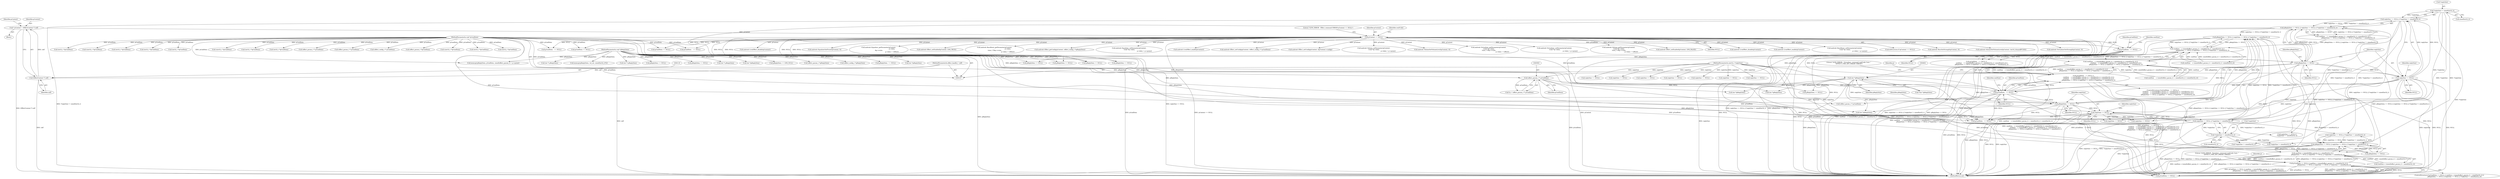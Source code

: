 digraph "0_Android_9e29523b9537983b4c4b205ff868d0b3bca0383b@API" {
"1000651" [label="(Call,pReplyData == NULL || replySize == NULL || *replySize != sizeof(int32_t))"];
"1000652" [label="(Call,pReplyData == NULL)"];
"1000600" [label="(Call,(int *)pReplyData)"];
"1000561" [label="(Call,pReplyData == NULL)"];
"1000113" [label="(MethodParameterIn,void *pReplyData)"];
"1000546" [label="(Call,pCmdData   == NULL)"];
"1000111" [label="(MethodParameterIn,void *pCmdData)"];
"1000151" [label="(Call,pContext == NULL)"];
"1000116" [label="(Call,* pContext = (EffectContext *) self)"];
"1000118" [label="(Call,(EffectContext *) self)"];
"1000108" [label="(MethodParameterIn,effect_handle_t  self)"];
"1000626" [label="(Call,pCmdData   == NULL)"];
"1000582" [label="(Call,(effect_param_t *) pCmdData)"];
"1000565" [label="(Call,replySize == NULL)"];
"1000112" [label="(MethodParameterIn,uint32_t *replySize)"];
"1000560" [label="(Call,pReplyData == NULL || replySize == NULL || *replySize != sizeof(int32_t))"];
"1000564" [label="(Call,replySize == NULL || *replySize != sizeof(int32_t))"];
"1000568" [label="(Call,*replySize != sizeof(int32_t))"];
"1000655" [label="(Call,replySize == NULL || *replySize != sizeof(int32_t))"];
"1000656" [label="(Call,replySize == NULL)"];
"1000659" [label="(Call,*replySize != sizeof(int32_t))"];
"1000640" [label="(Call,cmdSize    < (sizeof(effect_param_t) + sizeof(int32_t) +sizeof(int16_t)) ||\n                        pReplyData == NULL || replySize == NULL || *replySize != sizeof(int32_t))"];
"1000629" [label="(Call,cmdSize    > (sizeof(effect_param_t) + sizeof(int32_t) +sizeof(int32_t)) ||\n                        cmdSize    < (sizeof(effect_param_t) + sizeof(int32_t) +sizeof(int16_t)) ||\n                        pReplyData == NULL || replySize == NULL || *replySize != sizeof(int32_t))"];
"1000625" [label="(Call,pCmdData   == NULL ||\n                        cmdSize    > (sizeof(effect_param_t) + sizeof(int32_t) +sizeof(int32_t)) ||\n                        cmdSize    < (sizeof(effect_param_t) + sizeof(int32_t) +sizeof(int16_t)) ||\n                        pReplyData == NULL || replySize == NULL || *replySize != sizeof(int32_t))"];
"1000720" [label="(Call,cmdSize < (sizeof(effect_param_t) + sizeof(int32_t)) ||\n                        pReplyData == NULL || replySize == NULL || *replySize != sizeof(int32_t))"];
"1000716" [label="(Call,pCmdData == NULL || cmdSize < (sizeof(effect_param_t) + sizeof(int32_t)) ||\n                        pReplyData == NULL || replySize == NULL || *replySize != sizeof(int32_t))"];
"1000728" [label="(Call,pReplyData == NULL || replySize == NULL || *replySize != sizeof(int32_t))"];
"1000561" [label="(Call,pReplyData == NULL)"];
"1000960" [label="(Call,(int32_t *)pCmdData)"];
"1000108" [label="(MethodParameterIn,effect_handle_t  self)"];
"1000797" [label="(Call,replySize == NULL)"];
"1000365" [label="(Call,replySize == NULL)"];
"1000189" [label="(Call,(int *) pReplyData)"];
"1001079" [label="(Call,android::LvmEffect_enable(pContext))"];
"1000274" [label="(Call,android::Effect_setConfig(pContext, (effect_config_t *) pCmdData))"];
"1000715" [label="(ControlStructure,if (pCmdData == NULL || cmdSize < (sizeof(effect_param_t) + sizeof(int32_t)) ||\n                        pReplyData == NULL || replySize == NULL || *replySize != sizeof(int32_t)))"];
"1000117" [label="(Identifier,pContext)"];
"1000308" [label="(Call,android::Effect_setConfig(pContext, &pContext->config))"];
"1000822" [label="(Call,android::Volume_setParameter(pContext,\n (void *)p->data,\n                                                                 p->data + p->psize))"];
"1000672" [label="(Identifier,p)"];
"1000235" [label="(Call,android::VolumeSetVolumeLevel(pContext, 0))"];
"1000114" [label="(Block,)"];
"1000547" [label="(Identifier,pCmdData)"];
"1000120" [label="(Identifier,self)"];
"1000917" [label="(Call,(uint32_t *)pCmdData)"];
"1000661" [label="(Identifier,replySize)"];
"1000551" [label="(Identifier,cmdSize)"];
"1000451" [label="(Call,android::Virtualizer_getParameter(pContext,\n (void *)p->data,\n (size_t *)&p->vsize,\n                                                              p->data + voffset))"];
"1000628" [label="(Identifier,NULL)"];
"1000800" [label="(Call,*replySize != sizeof(int32_t))"];
"1000582" [label="(Call,(effect_param_t *) pCmdData)"];
"1000694" [label="(Call,android::Virtualizer_setParameter(pContext,\n (void *)p->data,\n                                                                       p->data + p->psize))"];
"1000943" [label="(Call,(int32_t *)pCmdData)"];
"1000977" [label="(Call,(int32_t *)pCmdData)"];
"1000819" [label="(Call,(int *)pReplyData)"];
"1000691" [label="(Call,(int *)pReplyData)"];
"1000568" [label="(Call,*replySize != sizeof(int32_t))"];
"1000383" [label="(Call,memcpy(pReplyData, pCmdData, sizeof(effect_param_t) + p->psize))"];
"1000505" [label="(Call,android::Volume_getParameter(pContext,\n (void *)p->data,\n (size_t *)&p->vsize,\n                                                         p->data + voffset))"];
"1000895" [label="(Call,android::Effect_setEnabled(pContext, LVM_FALSE))"];
"1000161" [label="(Identifier,cmdCode)"];
"1001027" [label="(Call,(int32_t *)pCmdData)"];
"1001204" [label="(Call,memcpy(pReplyData, vol_ret, sizeof(int32_t)*2))"];
"1000271" [label="(Call,(int *) pReplyData)"];
"1000749" [label="(Identifier,p)"];
"1000658" [label="(Identifier,NULL)"];
"1000793" [label="(Call,pReplyData == NULL)"];
"1000153" [label="(Identifier,NULL)"];
"1000846" [label="(Call,replySize == NULL)"];
"1001047" [label="(Call,android::LvmEffect_disable(pContext))"];
"1000361" [label="(Call,pReplyData == NULL)"];
"1000116" [label="(Call,* pContext = (EffectContext *) self)"];
"1001130" [label="(Call,pReplyData == NULL)"];
"1000736" [label="(Call,*replySize != sizeof(int32_t))"];
"1000625" [label="(Call,pCmdData   == NULL ||\n                        cmdSize    > (sizeof(effect_param_t) + sizeof(int32_t) +sizeof(int32_t)) ||\n                        cmdSize    < (sizeof(effect_param_t) + sizeof(int32_t) +sizeof(int16_t)) ||\n                        pReplyData == NULL || replySize == NULL || *replySize != sizeof(int32_t))"];
"1000125" [label="(Identifier,pContext)"];
"1000666" [label="(Literal,\"\tLVM_ERROR : Virtualizer_command cmdCode Case: \"\n \"EFFECT_CMD_SET_PARAM: ERROR\")"];
"1000232" [label="(Call,(int *) pReplyData)"];
"1000630" [label="(Call,cmdSize    > (sizeof(effect_param_t) + sizeof(int32_t) +sizeof(int32_t)))"];
"1000995" [label="(Call,android::LvmEffect_enable(pContext))"];
"1000565" [label="(Call,replySize == NULL)"];
"1000569" [label="(Call,*replySize)"];
"1000640" [label="(Call,cmdSize    < (sizeof(effect_param_t) + sizeof(int32_t) +sizeof(int16_t)) ||\n                        pReplyData == NULL || replySize == NULL || *replySize != sizeof(int32_t))"];
"1000603" [label="(Call,android::BassBoost_setParameter(pContext,\n (void *)p->data,\n                                                                    p->data + p->psize))"];
"1000118" [label="(Call,(EffectContext *) self)"];
"1000716" [label="(Call,pCmdData == NULL || cmdSize < (sizeof(effect_param_t) + sizeof(int32_t)) ||\n                        pReplyData == NULL || replySize == NULL || *replySize != sizeof(int32_t))"];
"1001271" [label="(MethodReturn,int)"];
"1000255" [label="(Call,replySize == NULL)"];
"1000150" [label="(ControlStructure,if (pContext == NULL))"];
"1000112" [label="(MethodParameterIn,uint32_t *replySize)"];
"1000200" [label="(Call,android::BassSetStrength(pContext, 0))"];
"1000904" [label="(Call,pCmdData   == NULL)"];
"1000546" [label="(Call,pCmdData   == NULL)"];
"1001119" [label="(Call,pCmdData == NULL)"];
"1001153" [label="(Call,(uint32_t *)pCmdData)"];
"1001044" [label="(Call,(int32_t *)pCmdData)"];
"1000733" [label="(Call,replySize == NULL)"];
"1000992" [label="(Call,(int32_t *)pCmdData)"];
"1000750" [label="(Call,(effect_param_t *) pCmdData)"];
"1000659" [label="(Call,*replySize != sizeof(int32_t))"];
"1000571" [label="(Call,sizeof(int32_t))"];
"1000580" [label="(Call,*p = (effect_param_t *) pCmdData)"];
"1000151" [label="(Call,pContext == NULL)"];
"1001211" [label="(Call,android::VolumeSetVolumeLevel(pContext, (int16_t)(maxdB*100)))"];
"1000814" [label="(Call,(effect_param_t *) pCmdData)"];
"1000631" [label="(Identifier,cmdSize)"];
"1000166" [label="(Call,pReplyData == NULL)"];
"1000599" [label="(Call,*(int *)pReplyData)"];
"1000743" [label="(Literal,\"\tLVM_ERROR : Equalizer_command cmdCode Case: \"\n \"EFFECT_CMD_SET_PARAM: ERROR\")"];
"1000564" [label="(Call,replySize == NULL || *replySize != sizeof(int32_t))"];
"1000570" [label="(Identifier,replySize)"];
"1000113" [label="(MethodParameterIn,void *pReplyData)"];
"1000842" [label="(Call,pReplyData == NULL)"];
"1000276" [label="(Call,(effect_config_t *) pCmdData)"];
"1000629" [label="(Call,cmdSize    > (sizeof(effect_param_t) + sizeof(int32_t) +sizeof(int32_t)) ||\n                        cmdSize    < (sizeof(effect_param_t) + sizeof(int32_t) +sizeof(int16_t)) ||\n                        pReplyData == NULL || replySize == NULL || *replySize != sizeof(int32_t))"];
"1000320" [label="(Call,(effect_param_t *)pCmdData)"];
"1000548" [label="(Identifier,NULL)"];
"1000156" [label="(Literal,\"\tLVM_ERROR : Effect_command ERROR pContext == NULL\")"];
"1000876" [label="(Call,replySize == NULL)"];
"1000627" [label="(Identifier,pCmdData)"];
"1001134" [label="(Call,replySize == NULL)"];
"1000626" [label="(Call,pCmdData   == NULL)"];
"1000721" [label="(Call,cmdSize < (sizeof(effect_param_t) + sizeof(int32_t)))"];
"1000656" [label="(Call,replySize == NULL)"];
"1000872" [label="(Call,pReplyData == NULL)"];
"1000210" [label="(Call,android::VirtualizerSetStrength(pContext, 0))"];
"1001160" [label="(Call,(uint32_t *)pCmdData)"];
"1000673" [label="(Call,(effect_param_t *) pCmdData)"];
"1001061" [label="(Call,(int32_t *)pCmdData)"];
"1000660" [label="(Call,*replySize)"];
"1000862" [label="(Call,(int *)pReplyData)"];
"1000717" [label="(Call,pCmdData == NULL)"];
"1000584" [label="(Identifier,pCmdData)"];
"1000720" [label="(Call,cmdSize < (sizeof(effect_param_t) + sizeof(int32_t)) ||\n                        pReplyData == NULL || replySize == NULL || *replySize != sizeof(int32_t))"];
"1001076" [label="(Call,(int32_t *)pCmdData)"];
"1000624" [label="(ControlStructure,if (pCmdData   == NULL ||\n                        cmdSize    > (sizeof(effect_param_t) + sizeof(int32_t) +sizeof(int32_t)) ||\n                        cmdSize    < (sizeof(effect_param_t) + sizeof(int32_t) +sizeof(int16_t)) ||\n                        pReplyData == NULL || replySize == NULL || *replySize != sizeof(int32_t)))"];
"1000549" [label="(Call,cmdSize    != (sizeof(effect_param_t) + sizeof(int32_t) +sizeof(int16_t)) ||\n                        pReplyData == NULL || replySize == NULL || *replySize != sizeof(int32_t))"];
"1000963" [label="(Call,android::LvmEffect_disable(pContext))"];
"1000729" [label="(Call,pReplyData == NULL)"];
"1000781" [label="(Call,pCmdData   == NULL)"];
"1000343" [label="(Call,pCmdData == NULL)"];
"1000641" [label="(Call,cmdSize    < (sizeof(effect_param_t) + sizeof(int32_t) +sizeof(int16_t)))"];
"1000111" [label="(MethodParameterIn,void *pCmdData)"];
"1000283" [label="(Call,pReplyData == NULL)"];
"1000563" [label="(Identifier,NULL)"];
"1001112" [label="(Call,pReplyData == LVM_NULL)"];
"1000394" [label="(Call,(effect_param_t *)pReplyData)"];
"1000220" [label="(Call,android::EqualizerSetPreset(pContext, 0))"];
"1000600" [label="(Call,(int *)pReplyData)"];
"1000652" [label="(Call,pReplyData == NULL)"];
"1000655" [label="(Call,replySize == NULL || *replySize != sizeof(int32_t))"];
"1000170" [label="(Call,replySize == NULL)"];
"1000796" [label="(Call,replySize == NULL ||\n *replySize != sizeof(int32_t))"];
"1000654" [label="(Identifier,NULL)"];
"1000303" [label="(Call,(effect_config_t *)pReplyData)"];
"1000602" [label="(Identifier,pReplyData)"];
"1000242" [label="(Call,pCmdData    == NULL)"];
"1000545" [label="(Call,pCmdData   == NULL ||\n                        cmdSize    != (sizeof(effect_param_t) + sizeof(int32_t) +sizeof(int16_t)) ||\n                        pReplyData == NULL || replySize == NULL || *replySize != sizeof(int32_t))"];
"1000251" [label="(Call,pReplyData  == NULL)"];
"1000560" [label="(Call,pReplyData == NULL || replySize == NULL || *replySize != sizeof(int32_t))"];
"1000657" [label="(Identifier,replySize)"];
"1000651" [label="(Call,pReplyData == NULL || replySize == NULL || *replySize != sizeof(int32_t))"];
"1000480" [label="(Call,android::Equalizer_getParameter(pContext,\n                                                            p->data,\n &p->vsize,\n                                                            p->data + voffset))"];
"1000662" [label="(Call,sizeof(int32_t))"];
"1000865" [label="(Call,android::Effect_setEnabled(pContext, LVM_TRUE))"];
"1000424" [label="(Call,android::BassBoost_getParameter(pContext,\n                                                            p->data,\n (size_t *)&p->vsize,\n                                                            p->data + voffset))"];
"1000152" [label="(Identifier,pContext)"];
"1000728" [label="(Call,pReplyData == NULL || replySize == NULL || *replySize != sizeof(int32_t))"];
"1000301" [label="(Call,android::Effect_getConfig(pContext, (effect_config_t *)pReplyData))"];
"1000562" [label="(Identifier,pReplyData)"];
"1000566" [label="(Identifier,replySize)"];
"1000287" [label="(Call,replySize == NULL)"];
"1000732" [label="(Call,replySize == NULL || *replySize != sizeof(int32_t))"];
"1000567" [label="(Identifier,NULL)"];
"1000653" [label="(Identifier,pReplyData)"];
"1000758" [label="(Call,android::Equalizer_setParameter(pContext,\n (void *)p->data,\n                                                                     p->data + p->psize))"];
"1000755" [label="(Call,(int *)pReplyData)"];
"1000892" [label="(Call,(int *)pReplyData)"];
"1000651" -> "1000640"  [label="AST: "];
"1000651" -> "1000652"  [label="CFG: "];
"1000651" -> "1000655"  [label="CFG: "];
"1000652" -> "1000651"  [label="AST: "];
"1000655" -> "1000651"  [label="AST: "];
"1000640" -> "1000651"  [label="CFG: "];
"1000651" -> "1001271"  [label="DDG: replySize == NULL || *replySize != sizeof(int32_t)"];
"1000651" -> "1001271"  [label="DDG: pReplyData == NULL"];
"1000651" -> "1000640"  [label="DDG: pReplyData == NULL"];
"1000651" -> "1000640"  [label="DDG: replySize == NULL || *replySize != sizeof(int32_t)"];
"1000652" -> "1000651"  [label="DDG: pReplyData"];
"1000652" -> "1000651"  [label="DDG: NULL"];
"1000560" -> "1000651"  [label="DDG: replySize == NULL || *replySize != sizeof(int32_t)"];
"1000655" -> "1000651"  [label="DDG: replySize == NULL"];
"1000655" -> "1000651"  [label="DDG: *replySize != sizeof(int32_t)"];
"1000651" -> "1000728"  [label="DDG: replySize == NULL || *replySize != sizeof(int32_t)"];
"1000652" -> "1000654"  [label="CFG: "];
"1000653" -> "1000652"  [label="AST: "];
"1000654" -> "1000652"  [label="AST: "];
"1000657" -> "1000652"  [label="CFG: "];
"1000652" -> "1001271"  [label="DDG: pReplyData"];
"1000652" -> "1001271"  [label="DDG: NULL"];
"1000600" -> "1000652"  [label="DDG: pReplyData"];
"1000113" -> "1000652"  [label="DDG: pReplyData"];
"1000626" -> "1000652"  [label="DDG: NULL"];
"1000652" -> "1000656"  [label="DDG: NULL"];
"1000652" -> "1000691"  [label="DDG: pReplyData"];
"1000652" -> "1000717"  [label="DDG: NULL"];
"1000652" -> "1000781"  [label="DDG: NULL"];
"1000600" -> "1000599"  [label="AST: "];
"1000600" -> "1000602"  [label="CFG: "];
"1000601" -> "1000600"  [label="AST: "];
"1000602" -> "1000600"  [label="AST: "];
"1000599" -> "1000600"  [label="CFG: "];
"1000600" -> "1001271"  [label="DDG: pReplyData"];
"1000561" -> "1000600"  [label="DDG: pReplyData"];
"1000113" -> "1000600"  [label="DDG: pReplyData"];
"1000600" -> "1000691"  [label="DDG: pReplyData"];
"1000600" -> "1000729"  [label="DDG: pReplyData"];
"1000600" -> "1000755"  [label="DDG: pReplyData"];
"1000600" -> "1000793"  [label="DDG: pReplyData"];
"1000600" -> "1000819"  [label="DDG: pReplyData"];
"1000561" -> "1000560"  [label="AST: "];
"1000561" -> "1000563"  [label="CFG: "];
"1000562" -> "1000561"  [label="AST: "];
"1000563" -> "1000561"  [label="AST: "];
"1000566" -> "1000561"  [label="CFG: "];
"1000560" -> "1000561"  [label="CFG: "];
"1000561" -> "1001271"  [label="DDG: NULL"];
"1000561" -> "1001271"  [label="DDG: pReplyData"];
"1000561" -> "1000560"  [label="DDG: pReplyData"];
"1000561" -> "1000560"  [label="DDG: NULL"];
"1000113" -> "1000561"  [label="DDG: pReplyData"];
"1000546" -> "1000561"  [label="DDG: NULL"];
"1000561" -> "1000565"  [label="DDG: NULL"];
"1000561" -> "1000626"  [label="DDG: NULL"];
"1000561" -> "1000717"  [label="DDG: NULL"];
"1000561" -> "1000781"  [label="DDG: NULL"];
"1000113" -> "1000107"  [label="AST: "];
"1000113" -> "1001271"  [label="DDG: pReplyData"];
"1000113" -> "1000166"  [label="DDG: pReplyData"];
"1000113" -> "1000189"  [label="DDG: pReplyData"];
"1000113" -> "1000232"  [label="DDG: pReplyData"];
"1000113" -> "1000251"  [label="DDG: pReplyData"];
"1000113" -> "1000271"  [label="DDG: pReplyData"];
"1000113" -> "1000283"  [label="DDG: pReplyData"];
"1000113" -> "1000303"  [label="DDG: pReplyData"];
"1000113" -> "1000361"  [label="DDG: pReplyData"];
"1000113" -> "1000383"  [label="DDG: pReplyData"];
"1000113" -> "1000394"  [label="DDG: pReplyData"];
"1000113" -> "1000691"  [label="DDG: pReplyData"];
"1000113" -> "1000729"  [label="DDG: pReplyData"];
"1000113" -> "1000755"  [label="DDG: pReplyData"];
"1000113" -> "1000793"  [label="DDG: pReplyData"];
"1000113" -> "1000819"  [label="DDG: pReplyData"];
"1000113" -> "1000842"  [label="DDG: pReplyData"];
"1000113" -> "1000862"  [label="DDG: pReplyData"];
"1000113" -> "1000872"  [label="DDG: pReplyData"];
"1000113" -> "1000892"  [label="DDG: pReplyData"];
"1000113" -> "1001112"  [label="DDG: pReplyData"];
"1000113" -> "1001130"  [label="DDG: pReplyData"];
"1000113" -> "1001204"  [label="DDG: pReplyData"];
"1000546" -> "1000545"  [label="AST: "];
"1000546" -> "1000548"  [label="CFG: "];
"1000547" -> "1000546"  [label="AST: "];
"1000548" -> "1000546"  [label="AST: "];
"1000551" -> "1000546"  [label="CFG: "];
"1000545" -> "1000546"  [label="CFG: "];
"1000546" -> "1001271"  [label="DDG: NULL"];
"1000546" -> "1001271"  [label="DDG: pCmdData"];
"1000546" -> "1000545"  [label="DDG: pCmdData"];
"1000546" -> "1000545"  [label="DDG: NULL"];
"1000111" -> "1000546"  [label="DDG: pCmdData"];
"1000151" -> "1000546"  [label="DDG: NULL"];
"1000546" -> "1000582"  [label="DDG: pCmdData"];
"1000546" -> "1000626"  [label="DDG: NULL"];
"1000546" -> "1000717"  [label="DDG: NULL"];
"1000546" -> "1000781"  [label="DDG: NULL"];
"1000111" -> "1000107"  [label="AST: "];
"1000111" -> "1001271"  [label="DDG: pCmdData"];
"1000111" -> "1000242"  [label="DDG: pCmdData"];
"1000111" -> "1000276"  [label="DDG: pCmdData"];
"1000111" -> "1000320"  [label="DDG: pCmdData"];
"1000111" -> "1000343"  [label="DDG: pCmdData"];
"1000111" -> "1000383"  [label="DDG: pCmdData"];
"1000111" -> "1000582"  [label="DDG: pCmdData"];
"1000111" -> "1000626"  [label="DDG: pCmdData"];
"1000111" -> "1000673"  [label="DDG: pCmdData"];
"1000111" -> "1000717"  [label="DDG: pCmdData"];
"1000111" -> "1000750"  [label="DDG: pCmdData"];
"1000111" -> "1000781"  [label="DDG: pCmdData"];
"1000111" -> "1000814"  [label="DDG: pCmdData"];
"1000111" -> "1000904"  [label="DDG: pCmdData"];
"1000111" -> "1000917"  [label="DDG: pCmdData"];
"1000111" -> "1000943"  [label="DDG: pCmdData"];
"1000111" -> "1000960"  [label="DDG: pCmdData"];
"1000111" -> "1000977"  [label="DDG: pCmdData"];
"1000111" -> "1000992"  [label="DDG: pCmdData"];
"1000111" -> "1001027"  [label="DDG: pCmdData"];
"1000111" -> "1001044"  [label="DDG: pCmdData"];
"1000111" -> "1001061"  [label="DDG: pCmdData"];
"1000111" -> "1001076"  [label="DDG: pCmdData"];
"1000111" -> "1001119"  [label="DDG: pCmdData"];
"1000111" -> "1001153"  [label="DDG: pCmdData"];
"1000111" -> "1001160"  [label="DDG: pCmdData"];
"1000151" -> "1000150"  [label="AST: "];
"1000151" -> "1000153"  [label="CFG: "];
"1000152" -> "1000151"  [label="AST: "];
"1000153" -> "1000151"  [label="AST: "];
"1000156" -> "1000151"  [label="CFG: "];
"1000161" -> "1000151"  [label="CFG: "];
"1000151" -> "1001271"  [label="DDG: pContext == NULL"];
"1000151" -> "1001271"  [label="DDG: pContext"];
"1000151" -> "1001271"  [label="DDG: NULL"];
"1000116" -> "1000151"  [label="DDG: pContext"];
"1000151" -> "1000166"  [label="DDG: NULL"];
"1000151" -> "1000200"  [label="DDG: pContext"];
"1000151" -> "1000210"  [label="DDG: pContext"];
"1000151" -> "1000220"  [label="DDG: pContext"];
"1000151" -> "1000235"  [label="DDG: pContext"];
"1000151" -> "1000242"  [label="DDG: NULL"];
"1000151" -> "1000274"  [label="DDG: pContext"];
"1000151" -> "1000283"  [label="DDG: NULL"];
"1000151" -> "1000301"  [label="DDG: pContext"];
"1000151" -> "1000308"  [label="DDG: pContext"];
"1000151" -> "1000343"  [label="DDG: NULL"];
"1000151" -> "1000424"  [label="DDG: pContext"];
"1000151" -> "1000451"  [label="DDG: pContext"];
"1000151" -> "1000480"  [label="DDG: pContext"];
"1000151" -> "1000505"  [label="DDG: pContext"];
"1000151" -> "1000603"  [label="DDG: pContext"];
"1000151" -> "1000626"  [label="DDG: NULL"];
"1000151" -> "1000694"  [label="DDG: pContext"];
"1000151" -> "1000717"  [label="DDG: NULL"];
"1000151" -> "1000758"  [label="DDG: pContext"];
"1000151" -> "1000781"  [label="DDG: NULL"];
"1000151" -> "1000822"  [label="DDG: pContext"];
"1000151" -> "1000842"  [label="DDG: NULL"];
"1000151" -> "1000865"  [label="DDG: pContext"];
"1000151" -> "1000872"  [label="DDG: NULL"];
"1000151" -> "1000895"  [label="DDG: pContext"];
"1000151" -> "1000904"  [label="DDG: NULL"];
"1000151" -> "1000963"  [label="DDG: pContext"];
"1000151" -> "1000995"  [label="DDG: pContext"];
"1000151" -> "1001047"  [label="DDG: pContext"];
"1000151" -> "1001079"  [label="DDG: pContext"];
"1000151" -> "1001119"  [label="DDG: NULL"];
"1000151" -> "1001211"  [label="DDG: pContext"];
"1000116" -> "1000114"  [label="AST: "];
"1000116" -> "1000118"  [label="CFG: "];
"1000117" -> "1000116"  [label="AST: "];
"1000118" -> "1000116"  [label="AST: "];
"1000125" -> "1000116"  [label="CFG: "];
"1000116" -> "1001271"  [label="DDG: (EffectContext *) self"];
"1000118" -> "1000116"  [label="DDG: self"];
"1000118" -> "1000120"  [label="CFG: "];
"1000119" -> "1000118"  [label="AST: "];
"1000120" -> "1000118"  [label="AST: "];
"1000118" -> "1001271"  [label="DDG: self"];
"1000108" -> "1000118"  [label="DDG: self"];
"1000108" -> "1000107"  [label="AST: "];
"1000108" -> "1001271"  [label="DDG: self"];
"1000626" -> "1000625"  [label="AST: "];
"1000626" -> "1000628"  [label="CFG: "];
"1000627" -> "1000626"  [label="AST: "];
"1000628" -> "1000626"  [label="AST: "];
"1000631" -> "1000626"  [label="CFG: "];
"1000625" -> "1000626"  [label="CFG: "];
"1000626" -> "1001271"  [label="DDG: pCmdData"];
"1000626" -> "1001271"  [label="DDG: NULL"];
"1000626" -> "1000625"  [label="DDG: pCmdData"];
"1000626" -> "1000625"  [label="DDG: NULL"];
"1000582" -> "1000626"  [label="DDG: pCmdData"];
"1000565" -> "1000626"  [label="DDG: NULL"];
"1000626" -> "1000673"  [label="DDG: pCmdData"];
"1000626" -> "1000717"  [label="DDG: NULL"];
"1000626" -> "1000781"  [label="DDG: NULL"];
"1000582" -> "1000580"  [label="AST: "];
"1000582" -> "1000584"  [label="CFG: "];
"1000583" -> "1000582"  [label="AST: "];
"1000584" -> "1000582"  [label="AST: "];
"1000580" -> "1000582"  [label="CFG: "];
"1000582" -> "1001271"  [label="DDG: pCmdData"];
"1000582" -> "1000580"  [label="DDG: pCmdData"];
"1000582" -> "1000717"  [label="DDG: pCmdData"];
"1000582" -> "1000781"  [label="DDG: pCmdData"];
"1000565" -> "1000564"  [label="AST: "];
"1000565" -> "1000567"  [label="CFG: "];
"1000566" -> "1000565"  [label="AST: "];
"1000567" -> "1000565"  [label="AST: "];
"1000570" -> "1000565"  [label="CFG: "];
"1000564" -> "1000565"  [label="CFG: "];
"1000565" -> "1001271"  [label="DDG: replySize"];
"1000565" -> "1001271"  [label="DDG: NULL"];
"1000565" -> "1000564"  [label="DDG: replySize"];
"1000565" -> "1000564"  [label="DDG: NULL"];
"1000112" -> "1000565"  [label="DDG: replySize"];
"1000565" -> "1000656"  [label="DDG: replySize"];
"1000565" -> "1000717"  [label="DDG: NULL"];
"1000565" -> "1000733"  [label="DDG: replySize"];
"1000565" -> "1000781"  [label="DDG: NULL"];
"1000565" -> "1000797"  [label="DDG: replySize"];
"1000112" -> "1000107"  [label="AST: "];
"1000112" -> "1001271"  [label="DDG: replySize"];
"1000112" -> "1000170"  [label="DDG: replySize"];
"1000112" -> "1000255"  [label="DDG: replySize"];
"1000112" -> "1000287"  [label="DDG: replySize"];
"1000112" -> "1000365"  [label="DDG: replySize"];
"1000112" -> "1000656"  [label="DDG: replySize"];
"1000112" -> "1000733"  [label="DDG: replySize"];
"1000112" -> "1000797"  [label="DDG: replySize"];
"1000112" -> "1000846"  [label="DDG: replySize"];
"1000112" -> "1000876"  [label="DDG: replySize"];
"1000112" -> "1001134"  [label="DDG: replySize"];
"1000560" -> "1000549"  [label="AST: "];
"1000560" -> "1000564"  [label="CFG: "];
"1000564" -> "1000560"  [label="AST: "];
"1000549" -> "1000560"  [label="CFG: "];
"1000560" -> "1001271"  [label="DDG: replySize == NULL || *replySize != sizeof(int32_t)"];
"1000560" -> "1001271"  [label="DDG: pReplyData == NULL"];
"1000560" -> "1000549"  [label="DDG: pReplyData == NULL"];
"1000560" -> "1000549"  [label="DDG: replySize == NULL || *replySize != sizeof(int32_t)"];
"1000564" -> "1000560"  [label="DDG: replySize == NULL"];
"1000564" -> "1000560"  [label="DDG: *replySize != sizeof(int32_t)"];
"1000560" -> "1000728"  [label="DDG: replySize == NULL || *replySize != sizeof(int32_t)"];
"1000564" -> "1000568"  [label="CFG: "];
"1000568" -> "1000564"  [label="AST: "];
"1000564" -> "1001271"  [label="DDG: *replySize != sizeof(int32_t)"];
"1000564" -> "1001271"  [label="DDG: replySize == NULL"];
"1000568" -> "1000564"  [label="DDG: *replySize"];
"1000564" -> "1000655"  [label="DDG: *replySize != sizeof(int32_t)"];
"1000564" -> "1000732"  [label="DDG: *replySize != sizeof(int32_t)"];
"1000564" -> "1000796"  [label="DDG: *replySize != sizeof(int32_t)"];
"1000568" -> "1000571"  [label="CFG: "];
"1000569" -> "1000568"  [label="AST: "];
"1000571" -> "1000568"  [label="AST: "];
"1000568" -> "1001271"  [label="DDG: *replySize"];
"1000568" -> "1000659"  [label="DDG: *replySize"];
"1000568" -> "1000736"  [label="DDG: *replySize"];
"1000568" -> "1000800"  [label="DDG: *replySize"];
"1000655" -> "1000656"  [label="CFG: "];
"1000655" -> "1000659"  [label="CFG: "];
"1000656" -> "1000655"  [label="AST: "];
"1000659" -> "1000655"  [label="AST: "];
"1000655" -> "1001271"  [label="DDG: replySize == NULL"];
"1000655" -> "1001271"  [label="DDG: *replySize != sizeof(int32_t)"];
"1000656" -> "1000655"  [label="DDG: replySize"];
"1000656" -> "1000655"  [label="DDG: NULL"];
"1000659" -> "1000655"  [label="DDG: *replySize"];
"1000655" -> "1000732"  [label="DDG: *replySize != sizeof(int32_t)"];
"1000655" -> "1000796"  [label="DDG: *replySize != sizeof(int32_t)"];
"1000656" -> "1000658"  [label="CFG: "];
"1000657" -> "1000656"  [label="AST: "];
"1000658" -> "1000656"  [label="AST: "];
"1000661" -> "1000656"  [label="CFG: "];
"1000656" -> "1001271"  [label="DDG: NULL"];
"1000656" -> "1001271"  [label="DDG: replySize"];
"1000656" -> "1000717"  [label="DDG: NULL"];
"1000656" -> "1000733"  [label="DDG: replySize"];
"1000656" -> "1000781"  [label="DDG: NULL"];
"1000656" -> "1000797"  [label="DDG: replySize"];
"1000659" -> "1000662"  [label="CFG: "];
"1000660" -> "1000659"  [label="AST: "];
"1000662" -> "1000659"  [label="AST: "];
"1000659" -> "1001271"  [label="DDG: *replySize"];
"1000659" -> "1000736"  [label="DDG: *replySize"];
"1000659" -> "1000800"  [label="DDG: *replySize"];
"1000640" -> "1000629"  [label="AST: "];
"1000640" -> "1000641"  [label="CFG: "];
"1000641" -> "1000640"  [label="AST: "];
"1000629" -> "1000640"  [label="CFG: "];
"1000640" -> "1001271"  [label="DDG: cmdSize    < (sizeof(effect_param_t) + sizeof(int32_t) +sizeof(int16_t))"];
"1000640" -> "1001271"  [label="DDG: pReplyData == NULL || replySize == NULL || *replySize != sizeof(int32_t)"];
"1000640" -> "1000629"  [label="DDG: cmdSize    < (sizeof(effect_param_t) + sizeof(int32_t) +sizeof(int16_t))"];
"1000640" -> "1000629"  [label="DDG: pReplyData == NULL || replySize == NULL || *replySize != sizeof(int32_t)"];
"1000641" -> "1000640"  [label="DDG: cmdSize"];
"1000641" -> "1000640"  [label="DDG: sizeof(effect_param_t) + sizeof(int32_t) +sizeof(int16_t)"];
"1000549" -> "1000640"  [label="DDG: pReplyData == NULL || replySize == NULL || *replySize != sizeof(int32_t)"];
"1000640" -> "1000720"  [label="DDG: pReplyData == NULL || replySize == NULL || *replySize != sizeof(int32_t)"];
"1000629" -> "1000625"  [label="AST: "];
"1000629" -> "1000630"  [label="CFG: "];
"1000630" -> "1000629"  [label="AST: "];
"1000625" -> "1000629"  [label="CFG: "];
"1000629" -> "1001271"  [label="DDG: cmdSize    > (sizeof(effect_param_t) + sizeof(int32_t) +sizeof(int32_t))"];
"1000629" -> "1001271"  [label="DDG: cmdSize    < (sizeof(effect_param_t) + sizeof(int32_t) +sizeof(int16_t)) ||\n                        pReplyData == NULL || replySize == NULL || *replySize != sizeof(int32_t)"];
"1000629" -> "1000625"  [label="DDG: cmdSize    > (sizeof(effect_param_t) + sizeof(int32_t) +sizeof(int32_t))"];
"1000629" -> "1000625"  [label="DDG: cmdSize    < (sizeof(effect_param_t) + sizeof(int32_t) +sizeof(int16_t)) ||\n                        pReplyData == NULL || replySize == NULL || *replySize != sizeof(int32_t)"];
"1000630" -> "1000629"  [label="DDG: cmdSize"];
"1000630" -> "1000629"  [label="DDG: sizeof(effect_param_t) + sizeof(int32_t) +sizeof(int32_t)"];
"1000625" -> "1000624"  [label="AST: "];
"1000666" -> "1000625"  [label="CFG: "];
"1000672" -> "1000625"  [label="CFG: "];
"1000625" -> "1001271"  [label="DDG: cmdSize    > (sizeof(effect_param_t) + sizeof(int32_t) +sizeof(int32_t)) ||\n                        cmdSize    < (sizeof(effect_param_t) + sizeof(int32_t) +sizeof(int16_t)) ||\n                        pReplyData == NULL || replySize == NULL || *replySize != sizeof(int32_t)"];
"1000625" -> "1001271"  [label="DDG: pCmdData   == NULL"];
"1000625" -> "1001271"  [label="DDG: pCmdData   == NULL ||\n                        cmdSize    > (sizeof(effect_param_t) + sizeof(int32_t) +sizeof(int32_t)) ||\n                        cmdSize    < (sizeof(effect_param_t) + sizeof(int32_t) +sizeof(int16_t)) ||\n                        pReplyData == NULL || replySize == NULL || *replySize != sizeof(int32_t)"];
"1000720" -> "1000716"  [label="AST: "];
"1000720" -> "1000721"  [label="CFG: "];
"1000720" -> "1000728"  [label="CFG: "];
"1000721" -> "1000720"  [label="AST: "];
"1000728" -> "1000720"  [label="AST: "];
"1000716" -> "1000720"  [label="CFG: "];
"1000720" -> "1001271"  [label="DDG: cmdSize < (sizeof(effect_param_t) + sizeof(int32_t))"];
"1000720" -> "1001271"  [label="DDG: pReplyData == NULL || replySize == NULL || *replySize != sizeof(int32_t)"];
"1000720" -> "1000716"  [label="DDG: cmdSize < (sizeof(effect_param_t) + sizeof(int32_t))"];
"1000720" -> "1000716"  [label="DDG: pReplyData == NULL || replySize == NULL || *replySize != sizeof(int32_t)"];
"1000721" -> "1000720"  [label="DDG: cmdSize"];
"1000721" -> "1000720"  [label="DDG: sizeof(effect_param_t) + sizeof(int32_t)"];
"1000549" -> "1000720"  [label="DDG: pReplyData == NULL || replySize == NULL || *replySize != sizeof(int32_t)"];
"1000728" -> "1000720"  [label="DDG: pReplyData == NULL"];
"1000728" -> "1000720"  [label="DDG: replySize == NULL || *replySize != sizeof(int32_t)"];
"1000716" -> "1000715"  [label="AST: "];
"1000716" -> "1000717"  [label="CFG: "];
"1000717" -> "1000716"  [label="AST: "];
"1000743" -> "1000716"  [label="CFG: "];
"1000749" -> "1000716"  [label="CFG: "];
"1000716" -> "1001271"  [label="DDG: pCmdData == NULL || cmdSize < (sizeof(effect_param_t) + sizeof(int32_t)) ||\n                        pReplyData == NULL || replySize == NULL || *replySize != sizeof(int32_t)"];
"1000716" -> "1001271"  [label="DDG: pCmdData == NULL"];
"1000716" -> "1001271"  [label="DDG: cmdSize < (sizeof(effect_param_t) + sizeof(int32_t)) ||\n                        pReplyData == NULL || replySize == NULL || *replySize != sizeof(int32_t)"];
"1000717" -> "1000716"  [label="DDG: pCmdData"];
"1000717" -> "1000716"  [label="DDG: NULL"];
"1000728" -> "1000729"  [label="CFG: "];
"1000728" -> "1000732"  [label="CFG: "];
"1000729" -> "1000728"  [label="AST: "];
"1000732" -> "1000728"  [label="AST: "];
"1000728" -> "1001271"  [label="DDG: pReplyData == NULL"];
"1000728" -> "1001271"  [label="DDG: replySize == NULL || *replySize != sizeof(int32_t)"];
"1000729" -> "1000728"  [label="DDG: pReplyData"];
"1000729" -> "1000728"  [label="DDG: NULL"];
"1000732" -> "1000728"  [label="DDG: replySize == NULL"];
"1000732" -> "1000728"  [label="DDG: *replySize != sizeof(int32_t)"];
}
